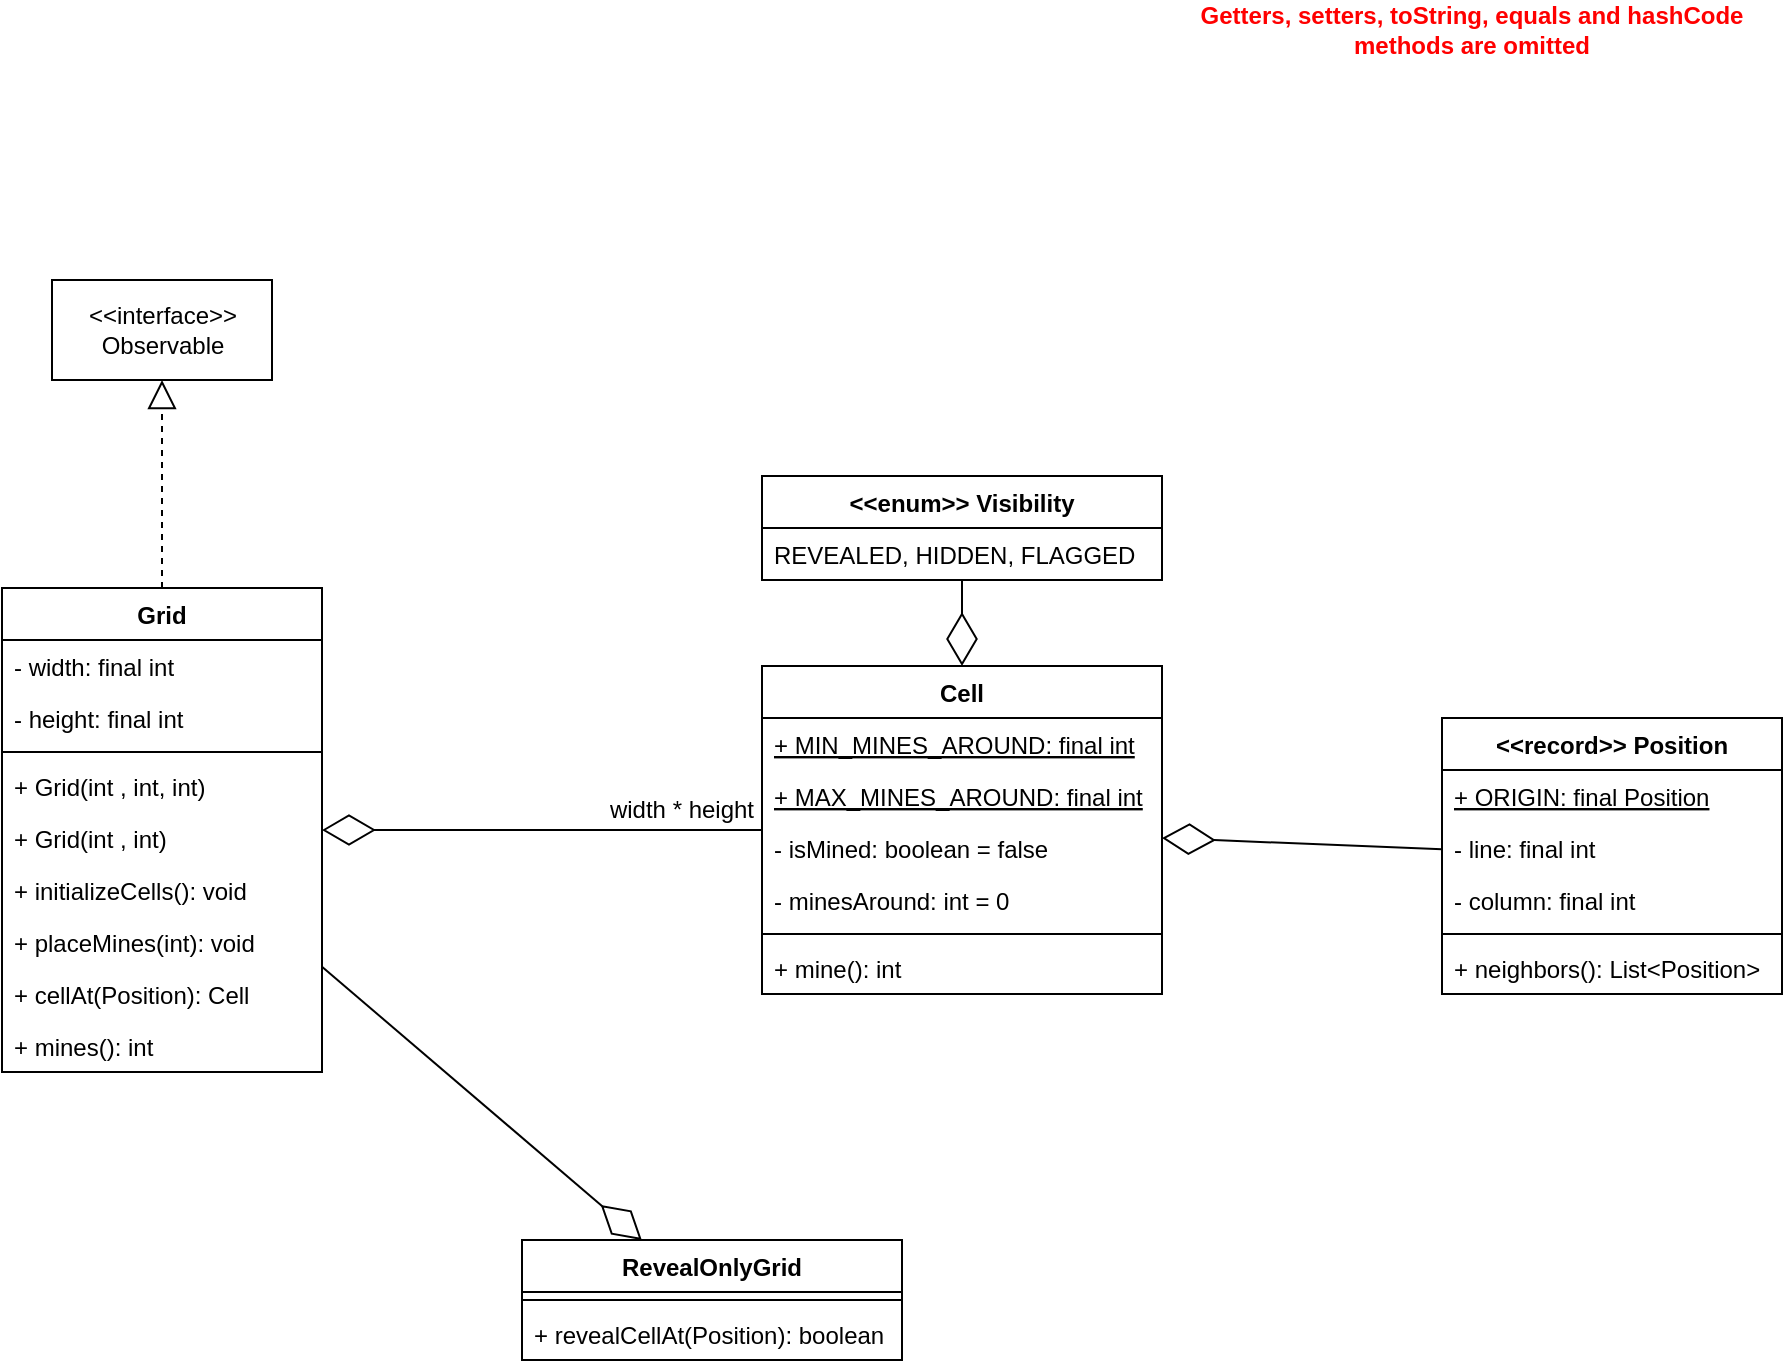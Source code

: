 <mxfile version="20.8.16" type="device"><diagram name="Page-1" id="5Wt-9grWqNKoGvMw_udb"><mxGraphModel dx="1434" dy="775" grid="1" gridSize="10" guides="1" tooltips="1" connect="1" arrows="1" fold="1" page="1" pageScale="1" pageWidth="1169" pageHeight="827" math="0" shadow="0"><root><mxCell id="0"/><mxCell id="1" parent="0"/><mxCell id="htkSFbIjtADOmCAuS_iD-1" value="Grid" style="swimlane;fontStyle=1;align=center;verticalAlign=top;childLayout=stackLayout;horizontal=1;startSize=26;horizontalStack=0;resizeParent=1;resizeParentMax=0;resizeLast=0;collapsible=1;marginBottom=0;" parent="1" vertex="1"><mxGeometry x="140" y="334" width="160" height="242" as="geometry"/></mxCell><mxCell id="htkSFbIjtADOmCAuS_iD-13" value="- width: final int" style="text;strokeColor=none;fillColor=none;align=left;verticalAlign=top;spacingLeft=4;spacingRight=4;overflow=hidden;rotatable=0;points=[[0,0.5],[1,0.5]];portConstraint=eastwest;" parent="htkSFbIjtADOmCAuS_iD-1" vertex="1"><mxGeometry y="26" width="160" height="26" as="geometry"/></mxCell><mxCell id="htkSFbIjtADOmCAuS_iD-14" value="- height: final int" style="text;strokeColor=none;fillColor=none;align=left;verticalAlign=top;spacingLeft=4;spacingRight=4;overflow=hidden;rotatable=0;points=[[0,0.5],[1,0.5]];portConstraint=eastwest;" parent="htkSFbIjtADOmCAuS_iD-1" vertex="1"><mxGeometry y="52" width="160" height="26" as="geometry"/></mxCell><mxCell id="htkSFbIjtADOmCAuS_iD-3" value="" style="line;strokeWidth=1;fillColor=none;align=left;verticalAlign=middle;spacingTop=-1;spacingLeft=3;spacingRight=3;rotatable=0;labelPosition=right;points=[];portConstraint=eastwest;strokeColor=inherit;" parent="htkSFbIjtADOmCAuS_iD-1" vertex="1"><mxGeometry y="78" width="160" height="8" as="geometry"/></mxCell><mxCell id="htkSFbIjtADOmCAuS_iD-19" value="+ Grid(int , int, int)" style="text;strokeColor=none;fillColor=none;align=left;verticalAlign=top;spacingLeft=4;spacingRight=4;overflow=hidden;rotatable=0;points=[[0,0.5],[1,0.5]];portConstraint=eastwest;" parent="htkSFbIjtADOmCAuS_iD-1" vertex="1"><mxGeometry y="86" width="160" height="26" as="geometry"/></mxCell><mxCell id="YJY5yPN5eXjyEPjQiSvH-1" value="+ Grid(int , int)" style="text;strokeColor=none;fillColor=none;align=left;verticalAlign=top;spacingLeft=4;spacingRight=4;overflow=hidden;rotatable=0;points=[[0,0.5],[1,0.5]];portConstraint=eastwest;" parent="htkSFbIjtADOmCAuS_iD-1" vertex="1"><mxGeometry y="112" width="160" height="26" as="geometry"/></mxCell><mxCell id="YJY5yPN5eXjyEPjQiSvH-2" value="+ initializeCells(): void" style="text;strokeColor=none;fillColor=none;align=left;verticalAlign=top;spacingLeft=4;spacingRight=4;overflow=hidden;rotatable=0;points=[[0,0.5],[1,0.5]];portConstraint=eastwest;" parent="htkSFbIjtADOmCAuS_iD-1" vertex="1"><mxGeometry y="138" width="160" height="26" as="geometry"/></mxCell><mxCell id="YJY5yPN5eXjyEPjQiSvH-3" value="+ placeMines(int): void" style="text;strokeColor=none;fillColor=none;align=left;verticalAlign=top;spacingLeft=4;spacingRight=4;overflow=hidden;rotatable=0;points=[[0,0.5],[1,0.5]];portConstraint=eastwest;" parent="htkSFbIjtADOmCAuS_iD-1" vertex="1"><mxGeometry y="164" width="160" height="26" as="geometry"/></mxCell><mxCell id="YJY5yPN5eXjyEPjQiSvH-4" value="+ cellAt(Position): Cell" style="text;strokeColor=none;fillColor=none;align=left;verticalAlign=top;spacingLeft=4;spacingRight=4;overflow=hidden;rotatable=0;points=[[0,0.5],[1,0.5]];portConstraint=eastwest;" parent="htkSFbIjtADOmCAuS_iD-1" vertex="1"><mxGeometry y="190" width="160" height="26" as="geometry"/></mxCell><mxCell id="YJY5yPN5eXjyEPjQiSvH-5" value="+ mines(): int" style="text;strokeColor=none;fillColor=none;align=left;verticalAlign=top;spacingLeft=4;spacingRight=4;overflow=hidden;rotatable=0;points=[[0,0.5],[1,0.5]];portConstraint=eastwest;" parent="htkSFbIjtADOmCAuS_iD-1" vertex="1"><mxGeometry y="216" width="160" height="26" as="geometry"/></mxCell><mxCell id="htkSFbIjtADOmCAuS_iD-5" value="Cell" style="swimlane;fontStyle=1;align=center;verticalAlign=top;childLayout=stackLayout;horizontal=1;startSize=26;horizontalStack=0;resizeParent=1;resizeParentMax=0;resizeLast=0;collapsible=1;marginBottom=0;" parent="1" vertex="1"><mxGeometry x="520" y="373" width="200" height="164" as="geometry"/></mxCell><mxCell id="YJY5yPN5eXjyEPjQiSvH-7" value="+ MIN_MINES_AROUND: final int" style="text;strokeColor=none;fillColor=none;align=left;verticalAlign=top;spacingLeft=4;spacingRight=4;overflow=hidden;rotatable=0;points=[[0,0.5],[1,0.5]];portConstraint=eastwest;fontStyle=4" parent="htkSFbIjtADOmCAuS_iD-5" vertex="1"><mxGeometry y="26" width="200" height="26" as="geometry"/></mxCell><mxCell id="YJY5yPN5eXjyEPjQiSvH-8" value="+ MAX_MINES_AROUND: final int" style="text;strokeColor=none;fillColor=none;align=left;verticalAlign=top;spacingLeft=4;spacingRight=4;overflow=hidden;rotatable=0;points=[[0,0.5],[1,0.5]];portConstraint=eastwest;fontStyle=4" parent="htkSFbIjtADOmCAuS_iD-5" vertex="1"><mxGeometry y="52" width="200" height="26" as="geometry"/></mxCell><mxCell id="htkSFbIjtADOmCAuS_iD-17" value="- isMined: boolean = false" style="text;strokeColor=none;fillColor=none;align=left;verticalAlign=top;spacingLeft=4;spacingRight=4;overflow=hidden;rotatable=0;points=[[0,0.5],[1,0.5]];portConstraint=eastwest;" parent="htkSFbIjtADOmCAuS_iD-5" vertex="1"><mxGeometry y="78" width="200" height="26" as="geometry"/></mxCell><mxCell id="htkSFbIjtADOmCAuS_iD-18" value="- minesAround: int = 0" style="text;strokeColor=none;fillColor=none;align=left;verticalAlign=top;spacingLeft=4;spacingRight=4;overflow=hidden;rotatable=0;points=[[0,0.5],[1,0.5]];portConstraint=eastwest;" parent="htkSFbIjtADOmCAuS_iD-5" vertex="1"><mxGeometry y="104" width="200" height="26" as="geometry"/></mxCell><mxCell id="htkSFbIjtADOmCAuS_iD-6" value="" style="line;strokeWidth=1;fillColor=none;align=left;verticalAlign=middle;spacingTop=-1;spacingLeft=3;spacingRight=3;rotatable=0;labelPosition=right;points=[];portConstraint=eastwest;strokeColor=inherit;" parent="htkSFbIjtADOmCAuS_iD-5" vertex="1"><mxGeometry y="130" width="200" height="8" as="geometry"/></mxCell><mxCell id="YJY5yPN5eXjyEPjQiSvH-6" value="+ mine(): int" style="text;strokeColor=none;fillColor=none;align=left;verticalAlign=top;spacingLeft=4;spacingRight=4;overflow=hidden;rotatable=0;points=[[0,0.5],[1,0.5]];portConstraint=eastwest;" parent="htkSFbIjtADOmCAuS_iD-5" vertex="1"><mxGeometry y="138" width="200" height="26" as="geometry"/></mxCell><mxCell id="htkSFbIjtADOmCAuS_iD-7" value="&lt;&lt;enum&gt;&gt; Visibility" style="swimlane;fontStyle=1;align=center;verticalAlign=top;childLayout=stackLayout;horizontal=1;startSize=26;horizontalStack=0;resizeParent=1;resizeParentMax=0;resizeLast=0;collapsible=1;marginBottom=0;" parent="1" vertex="1"><mxGeometry x="520" y="278" width="200" height="52" as="geometry"/></mxCell><mxCell id="htkSFbIjtADOmCAuS_iD-9" value="REVEALED, HIDDEN, FLAGGED" style="text;strokeColor=none;fillColor=none;align=left;verticalAlign=top;spacingLeft=4;spacingRight=4;overflow=hidden;rotatable=0;points=[[0,0.5],[1,0.5]];portConstraint=eastwest;" parent="htkSFbIjtADOmCAuS_iD-7" vertex="1"><mxGeometry y="26" width="200" height="26" as="geometry"/></mxCell><mxCell id="htkSFbIjtADOmCAuS_iD-11" value="" style="endArrow=diamondThin;endFill=0;endSize=24;html=1;rounded=0;" parent="1" source="htkSFbIjtADOmCAuS_iD-7" target="htkSFbIjtADOmCAuS_iD-5" edge="1"><mxGeometry width="160" relative="1" as="geometry"><mxPoint x="390" y="458" as="sourcePoint"/><mxPoint x="550" y="458" as="targetPoint"/></mxGeometry></mxCell><mxCell id="htkSFbIjtADOmCAuS_iD-12" value="" style="endArrow=diamondThin;endFill=0;endSize=24;html=1;rounded=0;" parent="1" source="htkSFbIjtADOmCAuS_iD-5" target="htkSFbIjtADOmCAuS_iD-1" edge="1"><mxGeometry width="160" relative="1" as="geometry"><mxPoint x="640.204" y="348" as="sourcePoint"/><mxPoint x="674.218" y="448" as="targetPoint"/></mxGeometry></mxCell><mxCell id="htkSFbIjtADOmCAuS_iD-16" value="width * height" style="text;html=1;strokeColor=none;fillColor=none;align=center;verticalAlign=middle;whiteSpace=wrap;rounded=0;" parent="1" vertex="1"><mxGeometry x="440" y="430" width="80" height="30" as="geometry"/></mxCell><mxCell id="htkSFbIjtADOmCAuS_iD-21" value="&lt;&lt;record&gt;&gt; Position" style="swimlane;fontStyle=1;align=center;verticalAlign=top;childLayout=stackLayout;horizontal=1;startSize=26;horizontalStack=0;resizeParent=1;resizeParentMax=0;resizeLast=0;collapsible=1;marginBottom=0;" parent="1" vertex="1"><mxGeometry x="860" y="399" width="170" height="138" as="geometry"/></mxCell><mxCell id="eWlAyNxhG0mR3p8BL_s1-2" value="+ ORIGIN: final Position" style="text;strokeColor=none;fillColor=none;align=left;verticalAlign=top;spacingLeft=4;spacingRight=4;overflow=hidden;rotatable=0;points=[[0,0.5],[1,0.5]];portConstraint=eastwest;fontStyle=4" parent="htkSFbIjtADOmCAuS_iD-21" vertex="1"><mxGeometry y="26" width="170" height="26" as="geometry"/></mxCell><mxCell id="htkSFbIjtADOmCAuS_iD-22" value="- line: final int" style="text;strokeColor=none;fillColor=none;align=left;verticalAlign=top;spacingLeft=4;spacingRight=4;overflow=hidden;rotatable=0;points=[[0,0.5],[1,0.5]];portConstraint=eastwest;" parent="htkSFbIjtADOmCAuS_iD-21" vertex="1"><mxGeometry y="52" width="170" height="26" as="geometry"/></mxCell><mxCell id="htkSFbIjtADOmCAuS_iD-24" value="- column: final int" style="text;strokeColor=none;fillColor=none;align=left;verticalAlign=top;spacingLeft=4;spacingRight=4;overflow=hidden;rotatable=0;points=[[0,0.5],[1,0.5]];portConstraint=eastwest;" parent="htkSFbIjtADOmCAuS_iD-21" vertex="1"><mxGeometry y="78" width="170" height="26" as="geometry"/></mxCell><mxCell id="htkSFbIjtADOmCAuS_iD-23" value="" style="line;strokeWidth=1;fillColor=none;align=left;verticalAlign=middle;spacingTop=-1;spacingLeft=3;spacingRight=3;rotatable=0;labelPosition=right;points=[];portConstraint=eastwest;strokeColor=inherit;" parent="htkSFbIjtADOmCAuS_iD-21" vertex="1"><mxGeometry y="104" width="170" height="8" as="geometry"/></mxCell><mxCell id="htkSFbIjtADOmCAuS_iD-27" value="+ neighbors(): List&lt;Position&gt;" style="text;strokeColor=none;fillColor=none;align=left;verticalAlign=top;spacingLeft=4;spacingRight=4;overflow=hidden;rotatable=0;points=[[0,0.5],[1,0.5]];portConstraint=eastwest;" parent="htkSFbIjtADOmCAuS_iD-21" vertex="1"><mxGeometry y="112" width="170" height="26" as="geometry"/></mxCell><mxCell id="htkSFbIjtADOmCAuS_iD-25" value="" style="endArrow=diamondThin;endFill=0;endSize=24;html=1;rounded=0;" parent="1" source="htkSFbIjtADOmCAuS_iD-21" target="htkSFbIjtADOmCAuS_iD-5" edge="1"><mxGeometry width="160" relative="1" as="geometry"><mxPoint x="640.204" y="348" as="sourcePoint"/><mxPoint x="665.374" y="422" as="targetPoint"/></mxGeometry></mxCell><mxCell id="eWlAyNxhG0mR3p8BL_s1-1" value="&lt;b&gt;&lt;font color=&quot;#ff0000&quot;&gt;Getters, setters, toString, equals and hashCode methods are omitted&lt;/font&gt;&lt;/b&gt;" style="text;html=1;strokeColor=none;fillColor=none;align=center;verticalAlign=middle;whiteSpace=wrap;rounded=0;" parent="1" vertex="1"><mxGeometry x="730" y="40" width="290" height="30" as="geometry"/></mxCell><mxCell id="cZtfecL_JyBtGl1zmMgE-1" value="&amp;lt;&amp;lt;interface&amp;gt;&amp;gt;&lt;br&gt;Observable" style="html=1;" vertex="1" parent="1"><mxGeometry x="165" y="180" width="110" height="50" as="geometry"/></mxCell><mxCell id="cZtfecL_JyBtGl1zmMgE-2" value="" style="endArrow=block;dashed=1;endFill=0;endSize=12;html=1;rounded=0;" edge="1" parent="1" source="htkSFbIjtADOmCAuS_iD-1" target="cZtfecL_JyBtGl1zmMgE-1"><mxGeometry width="160" relative="1" as="geometry"><mxPoint x="240" y="420" as="sourcePoint"/><mxPoint x="400" y="420" as="targetPoint"/></mxGeometry></mxCell><mxCell id="cZtfecL_JyBtGl1zmMgE-3" value="RevealOnlyGrid" style="swimlane;fontStyle=1;align=center;verticalAlign=top;childLayout=stackLayout;horizontal=1;startSize=26;horizontalStack=0;resizeParent=1;resizeParentMax=0;resizeLast=0;collapsible=1;marginBottom=0;" vertex="1" parent="1"><mxGeometry x="400" y="660" width="190" height="60" as="geometry"/></mxCell><mxCell id="cZtfecL_JyBtGl1zmMgE-5" value="" style="line;strokeWidth=1;fillColor=none;align=left;verticalAlign=middle;spacingTop=-1;spacingLeft=3;spacingRight=3;rotatable=0;labelPosition=right;points=[];portConstraint=eastwest;strokeColor=inherit;" vertex="1" parent="cZtfecL_JyBtGl1zmMgE-3"><mxGeometry y="26" width="190" height="8" as="geometry"/></mxCell><mxCell id="cZtfecL_JyBtGl1zmMgE-6" value="+ revealCellAt(Position): boolean" style="text;strokeColor=none;fillColor=none;align=left;verticalAlign=top;spacingLeft=4;spacingRight=4;overflow=hidden;rotatable=0;points=[[0,0.5],[1,0.5]];portConstraint=eastwest;" vertex="1" parent="cZtfecL_JyBtGl1zmMgE-3"><mxGeometry y="34" width="190" height="26" as="geometry"/></mxCell><mxCell id="cZtfecL_JyBtGl1zmMgE-7" value="" style="endArrow=diamondThin;endFill=0;endSize=24;html=1;rounded=0;" edge="1" parent="1" source="htkSFbIjtADOmCAuS_iD-1" target="cZtfecL_JyBtGl1zmMgE-3"><mxGeometry width="160" relative="1" as="geometry"><mxPoint x="870" y="474.6" as="sourcePoint"/><mxPoint x="730" y="469" as="targetPoint"/></mxGeometry></mxCell></root></mxGraphModel></diagram></mxfile>